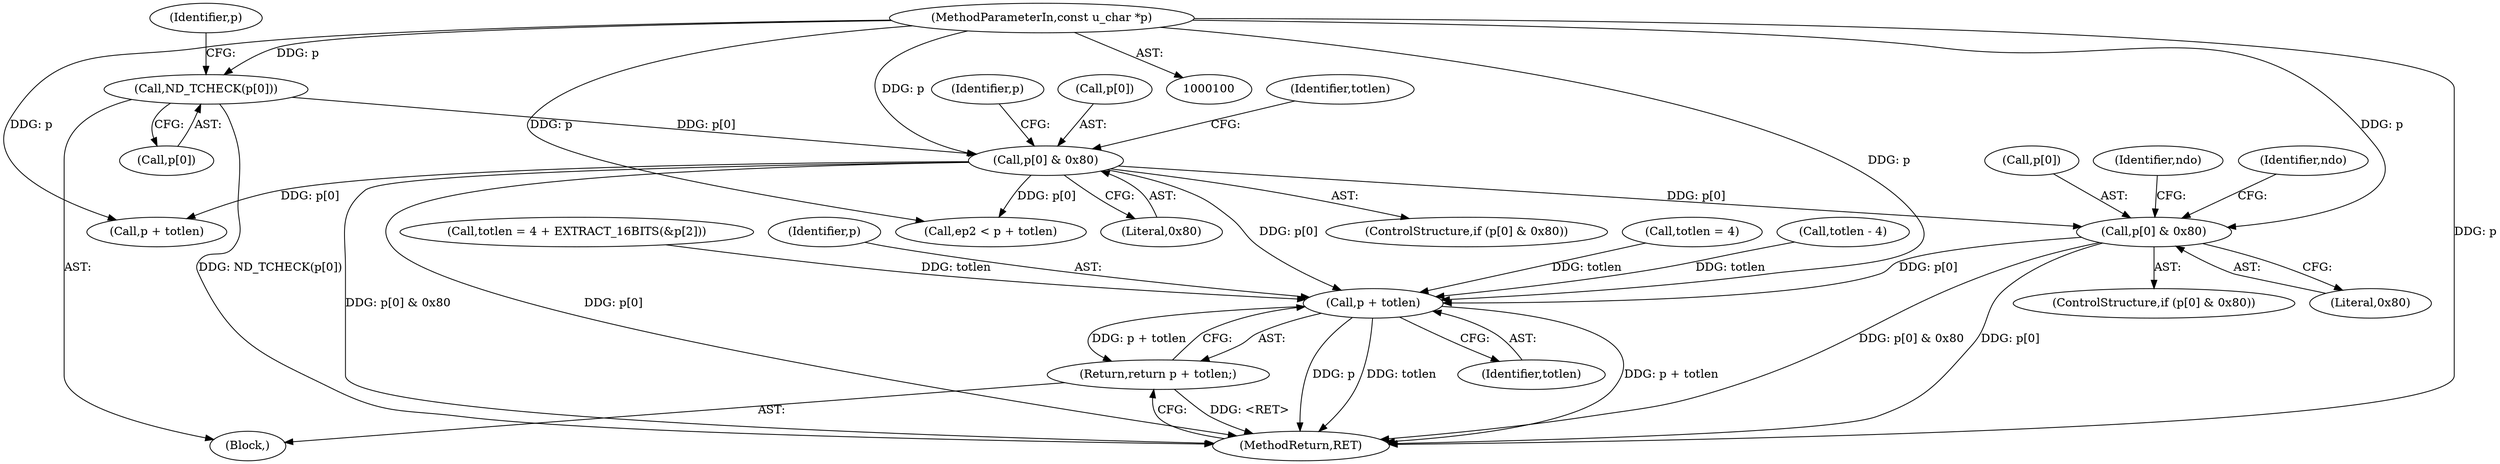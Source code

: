 digraph "0_tcpdump_e0a5a02b0fc1900a69d6c37ed0aab36fb8494e6d_0@pointer" {
"1000202" [label="(Call,p[0] & 0x80)"];
"1000115" [label="(Call,p[0] & 0x80)"];
"1000110" [label="(Call,ND_TCHECK(p[0]))"];
"1000102" [label="(MethodParameterIn,const u_char *p)"];
"1000311" [label="(Call,p + totlen)"];
"1000310" [label="(Return,return p + totlen;)"];
"1000128" [label="(Identifier,p)"];
"1000201" [label="(ControlStructure,if (p[0] & 0x80))"];
"1000142" [label="(Call,p + totlen)"];
"1000110" [label="(Call,ND_TCHECK(p[0]))"];
"1000119" [label="(Literal,0x80)"];
"1000117" [label="(Identifier,p)"];
"1000203" [label="(Call,p[0])"];
"1000120" [label="(Call,totlen = 4)"];
"1000311" [label="(Call,p + totlen)"];
"1000206" [label="(Literal,0x80)"];
"1000140" [label="(Call,ep2 < p + totlen)"];
"1000202" [label="(Call,p[0] & 0x80)"];
"1000317" [label="(MethodReturn,RET)"];
"1000313" [label="(Identifier,totlen)"];
"1000281" [label="(Identifier,ndo)"];
"1000116" [label="(Call,p[0])"];
"1000115" [label="(Call,p[0] & 0x80)"];
"1000310" [label="(Return,return p + totlen;)"];
"1000121" [label="(Identifier,totlen)"];
"1000114" [label="(ControlStructure,if (p[0] & 0x80))"];
"1000106" [label="(Block,)"];
"1000210" [label="(Identifier,ndo)"];
"1000297" [label="(Call,totlen - 4)"];
"1000130" [label="(Call,totlen = 4 + EXTRACT_16BITS(&p[2]))"];
"1000102" [label="(MethodParameterIn,const u_char *p)"];
"1000111" [label="(Call,p[0])"];
"1000312" [label="(Identifier,p)"];
"1000202" -> "1000201"  [label="AST: "];
"1000202" -> "1000206"  [label="CFG: "];
"1000203" -> "1000202"  [label="AST: "];
"1000206" -> "1000202"  [label="AST: "];
"1000210" -> "1000202"  [label="CFG: "];
"1000281" -> "1000202"  [label="CFG: "];
"1000202" -> "1000317"  [label="DDG: p[0]"];
"1000202" -> "1000317"  [label="DDG: p[0] & 0x80"];
"1000115" -> "1000202"  [label="DDG: p[0]"];
"1000102" -> "1000202"  [label="DDG: p"];
"1000202" -> "1000311"  [label="DDG: p[0]"];
"1000115" -> "1000114"  [label="AST: "];
"1000115" -> "1000119"  [label="CFG: "];
"1000116" -> "1000115"  [label="AST: "];
"1000119" -> "1000115"  [label="AST: "];
"1000121" -> "1000115"  [label="CFG: "];
"1000128" -> "1000115"  [label="CFG: "];
"1000115" -> "1000317"  [label="DDG: p[0] & 0x80"];
"1000115" -> "1000317"  [label="DDG: p[0]"];
"1000110" -> "1000115"  [label="DDG: p[0]"];
"1000102" -> "1000115"  [label="DDG: p"];
"1000115" -> "1000140"  [label="DDG: p[0]"];
"1000115" -> "1000142"  [label="DDG: p[0]"];
"1000115" -> "1000311"  [label="DDG: p[0]"];
"1000110" -> "1000106"  [label="AST: "];
"1000110" -> "1000111"  [label="CFG: "];
"1000111" -> "1000110"  [label="AST: "];
"1000117" -> "1000110"  [label="CFG: "];
"1000110" -> "1000317"  [label="DDG: ND_TCHECK(p[0])"];
"1000102" -> "1000110"  [label="DDG: p"];
"1000102" -> "1000100"  [label="AST: "];
"1000102" -> "1000317"  [label="DDG: p"];
"1000102" -> "1000140"  [label="DDG: p"];
"1000102" -> "1000142"  [label="DDG: p"];
"1000102" -> "1000311"  [label="DDG: p"];
"1000311" -> "1000310"  [label="AST: "];
"1000311" -> "1000313"  [label="CFG: "];
"1000312" -> "1000311"  [label="AST: "];
"1000313" -> "1000311"  [label="AST: "];
"1000310" -> "1000311"  [label="CFG: "];
"1000311" -> "1000317"  [label="DDG: p"];
"1000311" -> "1000317"  [label="DDG: totlen"];
"1000311" -> "1000317"  [label="DDG: p + totlen"];
"1000311" -> "1000310"  [label="DDG: p + totlen"];
"1000297" -> "1000311"  [label="DDG: totlen"];
"1000120" -> "1000311"  [label="DDG: totlen"];
"1000130" -> "1000311"  [label="DDG: totlen"];
"1000310" -> "1000106"  [label="AST: "];
"1000317" -> "1000310"  [label="CFG: "];
"1000310" -> "1000317"  [label="DDG: <RET>"];
}
